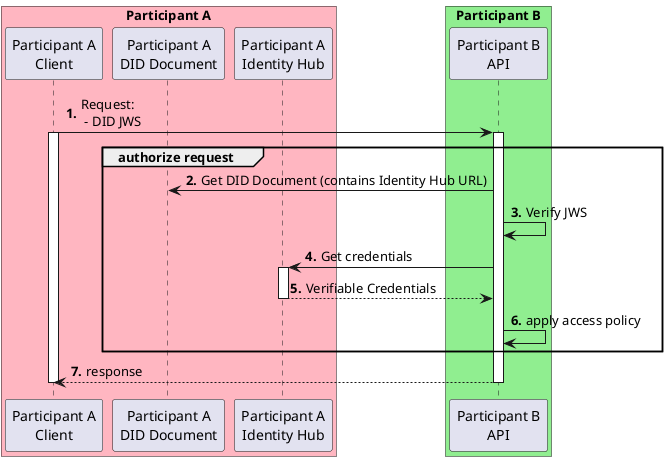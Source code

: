 @startuml
autonumber "<b>0'.'"
box "Participant A" #LightPink
Participant "Participant A\nClient" as ParticipantA
Participant "Participant A\nDID Document" as DID
Participant "Participant A\nIdentity Hub" as IDHUB
end box
box "Participant B" #LightGreen
Participant "Participant B\nAPI" as B
end box

ParticipantA -> B ++: Request:\n - DID JWS
activate ParticipantA
group authorize request
  B -> DID: Get DID Document (contains Identity Hub URL)
  B -> B: Verify JWS
  B -> IDHUB ++: Get credentials
  return Verifiable Credentials
  B -> B: apply access policy
end
return response
deactivate ParticipantA

@enduml